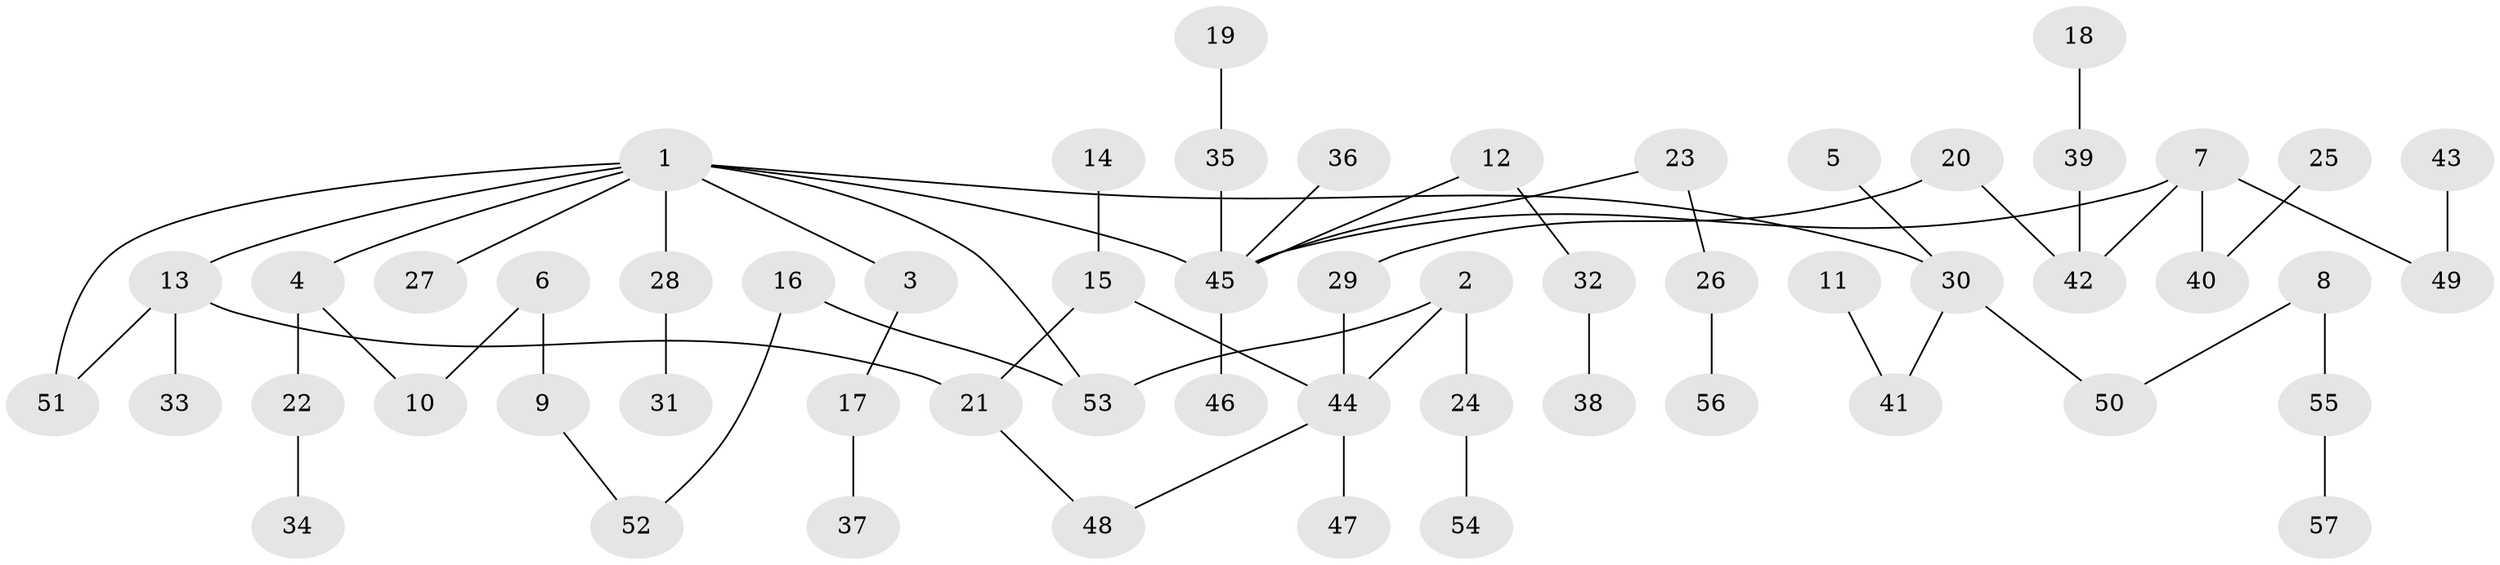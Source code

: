 // original degree distribution, {4: 0.06140350877192982, 7: 0.008771929824561403, 3: 0.21929824561403508, 5: 0.02631578947368421, 2: 0.2894736842105263, 1: 0.39473684210526316}
// Generated by graph-tools (version 1.1) at 2025/25/03/09/25 03:25:32]
// undirected, 57 vertices, 61 edges
graph export_dot {
graph [start="1"]
  node [color=gray90,style=filled];
  1;
  2;
  3;
  4;
  5;
  6;
  7;
  8;
  9;
  10;
  11;
  12;
  13;
  14;
  15;
  16;
  17;
  18;
  19;
  20;
  21;
  22;
  23;
  24;
  25;
  26;
  27;
  28;
  29;
  30;
  31;
  32;
  33;
  34;
  35;
  36;
  37;
  38;
  39;
  40;
  41;
  42;
  43;
  44;
  45;
  46;
  47;
  48;
  49;
  50;
  51;
  52;
  53;
  54;
  55;
  56;
  57;
  1 -- 3 [weight=1.0];
  1 -- 4 [weight=1.0];
  1 -- 13 [weight=1.0];
  1 -- 27 [weight=1.0];
  1 -- 28 [weight=1.0];
  1 -- 30 [weight=1.0];
  1 -- 45 [weight=1.0];
  1 -- 51 [weight=1.0];
  1 -- 53 [weight=1.0];
  2 -- 24 [weight=1.0];
  2 -- 44 [weight=1.0];
  2 -- 53 [weight=1.0];
  3 -- 17 [weight=1.0];
  4 -- 10 [weight=1.0];
  4 -- 22 [weight=1.0];
  5 -- 30 [weight=1.0];
  6 -- 9 [weight=1.0];
  6 -- 10 [weight=1.0];
  7 -- 40 [weight=1.0];
  7 -- 42 [weight=1.0];
  7 -- 45 [weight=1.0];
  7 -- 49 [weight=1.0];
  8 -- 50 [weight=1.0];
  8 -- 55 [weight=1.0];
  9 -- 52 [weight=1.0];
  11 -- 41 [weight=1.0];
  12 -- 32 [weight=1.0];
  12 -- 45 [weight=1.0];
  13 -- 21 [weight=1.0];
  13 -- 33 [weight=1.0];
  13 -- 51 [weight=1.0];
  14 -- 15 [weight=1.0];
  15 -- 21 [weight=1.0];
  15 -- 44 [weight=1.0];
  16 -- 52 [weight=1.0];
  16 -- 53 [weight=1.0];
  17 -- 37 [weight=1.0];
  18 -- 39 [weight=1.0];
  19 -- 35 [weight=1.0];
  20 -- 29 [weight=1.0];
  20 -- 42 [weight=1.0];
  21 -- 48 [weight=1.0];
  22 -- 34 [weight=1.0];
  23 -- 26 [weight=1.0];
  23 -- 45 [weight=1.0];
  24 -- 54 [weight=1.0];
  25 -- 40 [weight=1.0];
  26 -- 56 [weight=1.0];
  28 -- 31 [weight=1.0];
  29 -- 44 [weight=1.0];
  30 -- 41 [weight=1.0];
  30 -- 50 [weight=1.0];
  32 -- 38 [weight=1.0];
  35 -- 45 [weight=1.0];
  36 -- 45 [weight=1.0];
  39 -- 42 [weight=1.0];
  43 -- 49 [weight=1.0];
  44 -- 47 [weight=1.0];
  44 -- 48 [weight=1.0];
  45 -- 46 [weight=1.0];
  55 -- 57 [weight=1.0];
}
